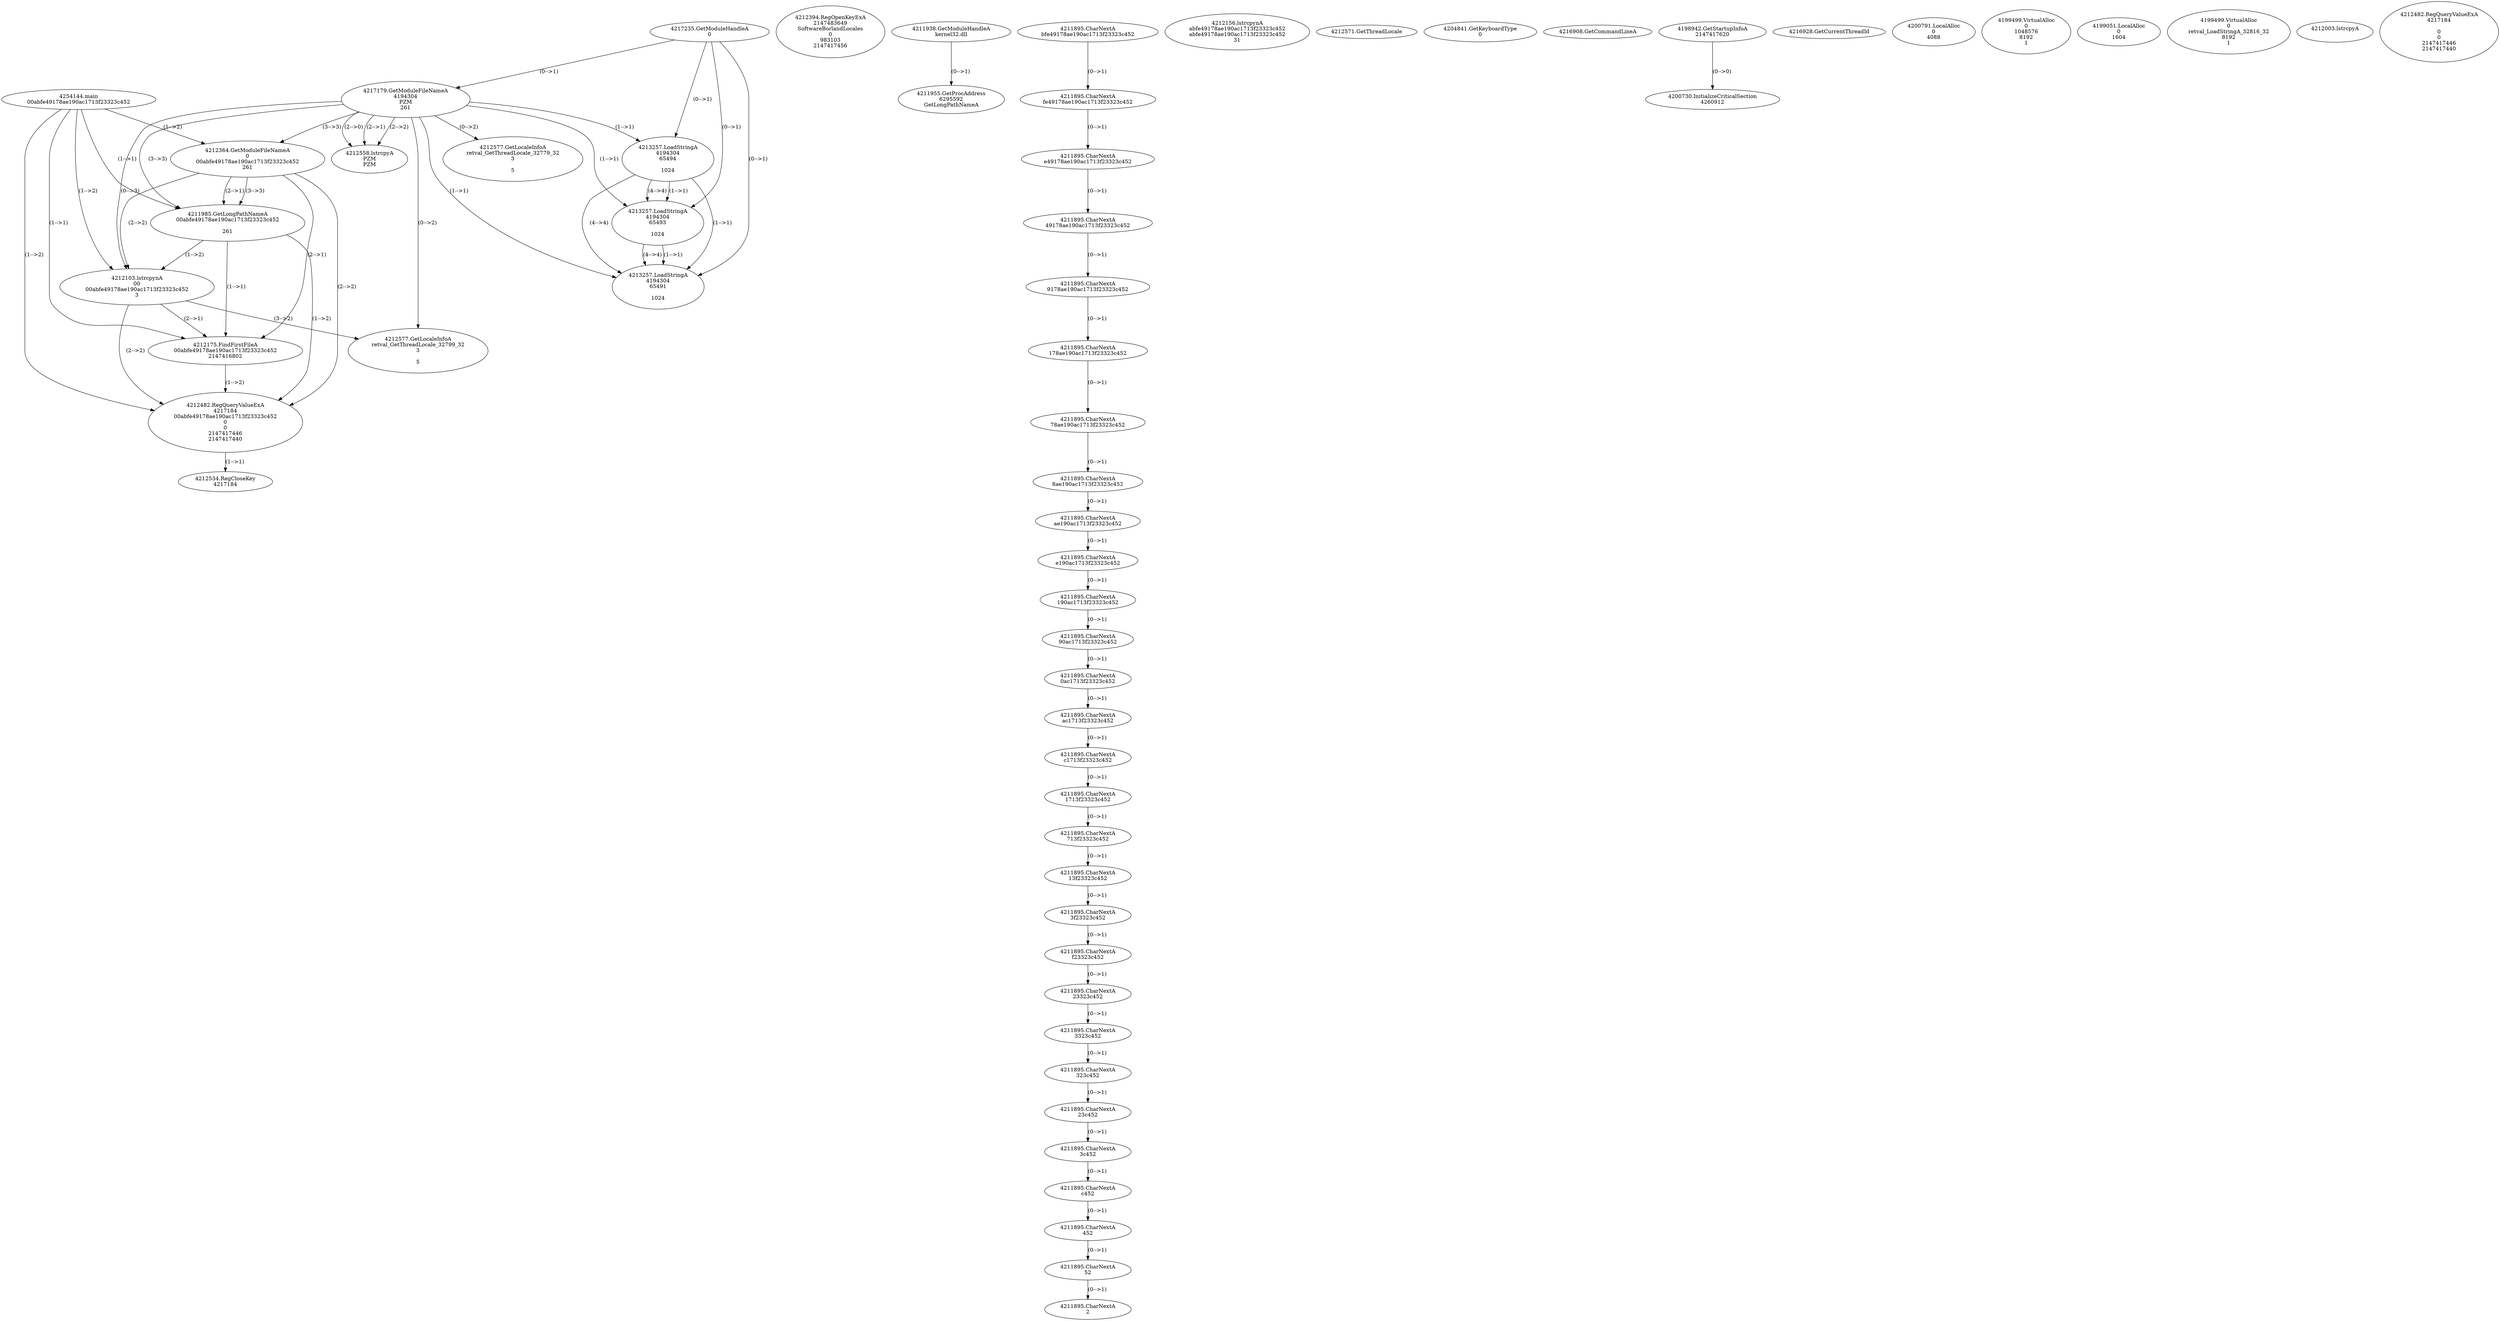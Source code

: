// Global SCDG with merge call
digraph {
	0 [label="4254144.main
00abfe49178ae190ac1713f23323c452"]
	1 [label="4217235.GetModuleHandleA
0"]
	2 [label="4217179.GetModuleFileNameA
4194304
PZM
261"]
	1 -> 2 [label="(0-->1)"]
	3 [label="4212364.GetModuleFileNameA
0
00abfe49178ae190ac1713f23323c452
261"]
	0 -> 3 [label="(1-->2)"]
	2 -> 3 [label="(3-->3)"]
	4 [label="4212394.RegOpenKeyExA
2147483649
Software\Borland\Locales
0
983103
2147417456"]
	5 [label="4211938.GetModuleHandleA
kernel32.dll"]
	6 [label="4211955.GetProcAddress
6295592
GetLongPathNameA"]
	5 -> 6 [label="(0-->1)"]
	7 [label="4211985.GetLongPathNameA
00abfe49178ae190ac1713f23323c452

261"]
	0 -> 7 [label="(1-->1)"]
	3 -> 7 [label="(2-->1)"]
	2 -> 7 [label="(3-->3)"]
	3 -> 7 [label="(3-->3)"]
	8 [label="4212103.lstrcpynA
00
00abfe49178ae190ac1713f23323c452
3"]
	0 -> 8 [label="(1-->2)"]
	3 -> 8 [label="(2-->2)"]
	7 -> 8 [label="(1-->2)"]
	2 -> 8 [label="(0-->3)"]
	9 [label="4211895.CharNextA
bfe49178ae190ac1713f23323c452"]
	10 [label="4211895.CharNextA
fe49178ae190ac1713f23323c452"]
	9 -> 10 [label="(0-->1)"]
	11 [label="4211895.CharNextA
e49178ae190ac1713f23323c452"]
	10 -> 11 [label="(0-->1)"]
	12 [label="4211895.CharNextA
49178ae190ac1713f23323c452"]
	11 -> 12 [label="(0-->1)"]
	13 [label="4211895.CharNextA
9178ae190ac1713f23323c452"]
	12 -> 13 [label="(0-->1)"]
	14 [label="4211895.CharNextA
178ae190ac1713f23323c452"]
	13 -> 14 [label="(0-->1)"]
	15 [label="4211895.CharNextA
78ae190ac1713f23323c452"]
	14 -> 15 [label="(0-->1)"]
	16 [label="4211895.CharNextA
8ae190ac1713f23323c452"]
	15 -> 16 [label="(0-->1)"]
	17 [label="4211895.CharNextA
ae190ac1713f23323c452"]
	16 -> 17 [label="(0-->1)"]
	18 [label="4211895.CharNextA
e190ac1713f23323c452"]
	17 -> 18 [label="(0-->1)"]
	19 [label="4211895.CharNextA
190ac1713f23323c452"]
	18 -> 19 [label="(0-->1)"]
	20 [label="4211895.CharNextA
90ac1713f23323c452"]
	19 -> 20 [label="(0-->1)"]
	21 [label="4211895.CharNextA
0ac1713f23323c452"]
	20 -> 21 [label="(0-->1)"]
	22 [label="4211895.CharNextA
ac1713f23323c452"]
	21 -> 22 [label="(0-->1)"]
	23 [label="4211895.CharNextA
c1713f23323c452"]
	22 -> 23 [label="(0-->1)"]
	24 [label="4211895.CharNextA
1713f23323c452"]
	23 -> 24 [label="(0-->1)"]
	25 [label="4211895.CharNextA
713f23323c452"]
	24 -> 25 [label="(0-->1)"]
	26 [label="4211895.CharNextA
13f23323c452"]
	25 -> 26 [label="(0-->1)"]
	27 [label="4211895.CharNextA
3f23323c452"]
	26 -> 27 [label="(0-->1)"]
	28 [label="4211895.CharNextA
f23323c452"]
	27 -> 28 [label="(0-->1)"]
	29 [label="4211895.CharNextA
23323c452"]
	28 -> 29 [label="(0-->1)"]
	30 [label="4211895.CharNextA
3323c452"]
	29 -> 30 [label="(0-->1)"]
	31 [label="4211895.CharNextA
323c452"]
	30 -> 31 [label="(0-->1)"]
	32 [label="4211895.CharNextA
23c452"]
	31 -> 32 [label="(0-->1)"]
	33 [label="4211895.CharNextA
3c452"]
	32 -> 33 [label="(0-->1)"]
	34 [label="4211895.CharNextA
c452"]
	33 -> 34 [label="(0-->1)"]
	35 [label="4211895.CharNextA
452"]
	34 -> 35 [label="(0-->1)"]
	36 [label="4211895.CharNextA
52"]
	35 -> 36 [label="(0-->1)"]
	37 [label="4211895.CharNextA
2"]
	36 -> 37 [label="(0-->1)"]
	38 [label="4212156.lstrcpynA
abfe49178ae190ac1713f23323c452
abfe49178ae190ac1713f23323c452
31"]
	39 [label="4212175.FindFirstFileA
00abfe49178ae190ac1713f23323c452
2147416802"]
	0 -> 39 [label="(1-->1)"]
	3 -> 39 [label="(2-->1)"]
	7 -> 39 [label="(1-->1)"]
	8 -> 39 [label="(2-->1)"]
	40 [label="4212482.RegQueryValueExA
4217184
00abfe49178ae190ac1713f23323c452
0
0
2147417446
2147417440"]
	0 -> 40 [label="(1-->2)"]
	3 -> 40 [label="(2-->2)"]
	7 -> 40 [label="(1-->2)"]
	8 -> 40 [label="(2-->2)"]
	39 -> 40 [label="(1-->2)"]
	41 [label="4212534.RegCloseKey
4217184"]
	40 -> 41 [label="(1-->1)"]
	42 [label="4212558.lstrcpyA
PZM
PZM"]
	2 -> 42 [label="(2-->1)"]
	2 -> 42 [label="(2-->2)"]
	2 -> 42 [label="(2-->0)"]
	43 [label="4212571.GetThreadLocale
"]
	44 [label="4212577.GetLocaleInfoA
retval_GetThreadLocale_32799_32
3

5"]
	2 -> 44 [label="(0-->2)"]
	8 -> 44 [label="(3-->2)"]
	45 [label="4204841.GetKeyboardType
0"]
	46 [label="4216908.GetCommandLineA
"]
	47 [label="4198942.GetStartupInfoA
2147417620"]
	48 [label="4216928.GetCurrentThreadId
"]
	49 [label="4213257.LoadStringA
4194304
65494

1024"]
	1 -> 49 [label="(0-->1)"]
	2 -> 49 [label="(1-->1)"]
	50 [label="4213257.LoadStringA
4194304
65493

1024"]
	1 -> 50 [label="(0-->1)"]
	2 -> 50 [label="(1-->1)"]
	49 -> 50 [label="(1-->1)"]
	49 -> 50 [label="(4-->4)"]
	51 [label="4213257.LoadStringA
4194304
65491

1024"]
	1 -> 51 [label="(0-->1)"]
	2 -> 51 [label="(1-->1)"]
	49 -> 51 [label="(1-->1)"]
	50 -> 51 [label="(1-->1)"]
	49 -> 51 [label="(4-->4)"]
	50 -> 51 [label="(4-->4)"]
	52 [label="4200730.InitializeCriticalSection
4260912"]
	47 -> 52 [label="(0-->0)"]
	53 [label="4200791.LocalAlloc
0
4088"]
	54 [label="4199499.VirtualAlloc
0
1048576
8192
1"]
	55 [label="4199051.LocalAlloc
0
1604"]
	56 [label="4199499.VirtualAlloc
0
retval_LoadStringA_32816_32
8192
1"]
	57 [label="4212003.lstrcpyA

"]
	58 [label="4212482.RegQueryValueExA
4217184

0
0
2147417446
2147417440"]
	59 [label="4212577.GetLocaleInfoA
retval_GetThreadLocale_32779_32
3

5"]
	2 -> 59 [label="(0-->2)"]
}
